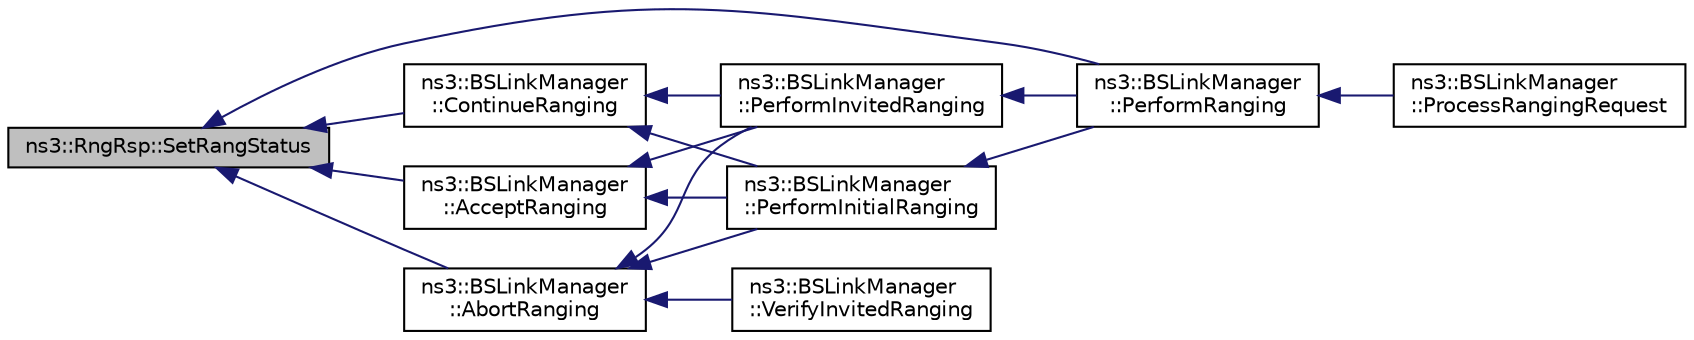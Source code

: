 digraph "ns3::RngRsp::SetRangStatus"
{
  edge [fontname="Helvetica",fontsize="10",labelfontname="Helvetica",labelfontsize="10"];
  node [fontname="Helvetica",fontsize="10",shape=record];
  rankdir="LR";
  Node1 [label="ns3::RngRsp::SetRangStatus",height=0.2,width=0.4,color="black", fillcolor="grey75", style="filled", fontcolor="black"];
  Node1 -> Node2 [dir="back",color="midnightblue",fontsize="10",style="solid"];
  Node2 [label="ns3::BSLinkManager\l::PerformRanging",height=0.2,width=0.4,color="black", fillcolor="white", style="filled",URL="$d9/d98/classns3_1_1BSLinkManager.html#ae23a1b4507b6fc812727c1ab064c95ae"];
  Node2 -> Node3 [dir="back",color="midnightblue",fontsize="10",style="solid"];
  Node3 [label="ns3::BSLinkManager\l::ProcessRangingRequest",height=0.2,width=0.4,color="black", fillcolor="white", style="filled",URL="$d9/d98/classns3_1_1BSLinkManager.html#a26c81a16faddfeedbe19e47f4158fbb0",tooltip="process a ranging request message "];
  Node1 -> Node4 [dir="back",color="midnightblue",fontsize="10",style="solid"];
  Node4 [label="ns3::BSLinkManager\l::AbortRanging",height=0.2,width=0.4,color="black", fillcolor="white", style="filled",URL="$d9/d98/classns3_1_1BSLinkManager.html#a4ff9f6b3fd2578e415c83f604ab88b4e"];
  Node4 -> Node5 [dir="back",color="midnightblue",fontsize="10",style="solid"];
  Node5 [label="ns3::BSLinkManager\l::PerformInitialRanging",height=0.2,width=0.4,color="black", fillcolor="white", style="filled",URL="$d9/d98/classns3_1_1BSLinkManager.html#a8c97286c0b9d58f6b175e7f4e82ccd36"];
  Node5 -> Node2 [dir="back",color="midnightblue",fontsize="10",style="solid"];
  Node4 -> Node6 [dir="back",color="midnightblue",fontsize="10",style="solid"];
  Node6 [label="ns3::BSLinkManager\l::PerformInvitedRanging",height=0.2,width=0.4,color="black", fillcolor="white", style="filled",URL="$d9/d98/classns3_1_1BSLinkManager.html#a094fa709f5eaa532b959808967b65464"];
  Node6 -> Node2 [dir="back",color="midnightblue",fontsize="10",style="solid"];
  Node4 -> Node7 [dir="back",color="midnightblue",fontsize="10",style="solid"];
  Node7 [label="ns3::BSLinkManager\l::VerifyInvitedRanging",height=0.2,width=0.4,color="black", fillcolor="white", style="filled",URL="$d9/d98/classns3_1_1BSLinkManager.html#a60a535b46cf80dcc0bfbd5132cb2da85",tooltip="Verifies at the end of an invited ranging interval if SS sent ranging message in it or not..."];
  Node1 -> Node8 [dir="back",color="midnightblue",fontsize="10",style="solid"];
  Node8 [label="ns3::BSLinkManager\l::AcceptRanging",height=0.2,width=0.4,color="black", fillcolor="white", style="filled",URL="$d9/d98/classns3_1_1BSLinkManager.html#abeb3786d298e966245b505f706c6c98a"];
  Node8 -> Node5 [dir="back",color="midnightblue",fontsize="10",style="solid"];
  Node8 -> Node6 [dir="back",color="midnightblue",fontsize="10",style="solid"];
  Node1 -> Node9 [dir="back",color="midnightblue",fontsize="10",style="solid"];
  Node9 [label="ns3::BSLinkManager\l::ContinueRanging",height=0.2,width=0.4,color="black", fillcolor="white", style="filled",URL="$d9/d98/classns3_1_1BSLinkManager.html#abb7f2a1602887788e0a8d9346a76fd9c"];
  Node9 -> Node5 [dir="back",color="midnightblue",fontsize="10",style="solid"];
  Node9 -> Node6 [dir="back",color="midnightblue",fontsize="10",style="solid"];
}
